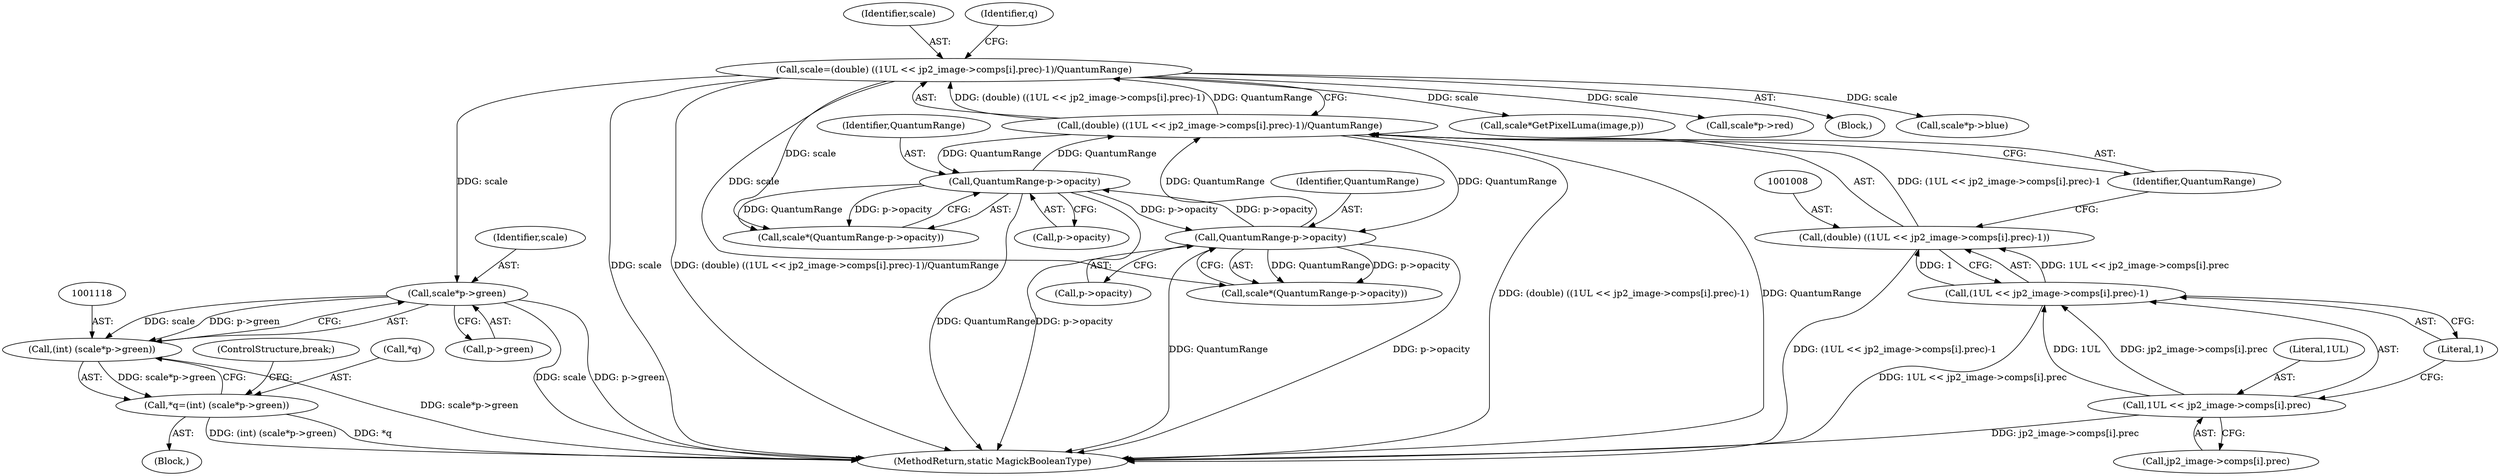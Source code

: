 digraph "0_ImageMagick_3d5ac8c20846871f1eb3068b65f93da7cd33bfd0_0@pointer" {
"1001119" [label="(Call,scale*p->green)"];
"1001004" [label="(Call,scale=(double) ((1UL << jp2_image->comps[i].prec)-1)/QuantumRange)"];
"1001006" [label="(Call,(double) ((1UL << jp2_image->comps[i].prec)-1)/QuantumRange)"];
"1001007" [label="(Call,(double) ((1UL << jp2_image->comps[i].prec)-1))"];
"1001009" [label="(Call,(1UL << jp2_image->comps[i].prec)-1)"];
"1001010" [label="(Call,1UL << jp2_image->comps[i].prec)"];
"1001108" [label="(Call,QuantumRange-p->opacity)"];
"1001147" [label="(Call,QuantumRange-p->opacity)"];
"1001117" [label="(Call,(int) (scale*p->green))"];
"1001114" [label="(Call,*q=(int) (scale*p->green))"];
"1001119" [label="(Call,scale*p->green)"];
"1001007" [label="(Call,(double) ((1UL << jp2_image->comps[i].prec)-1))"];
"1001011" [label="(Literal,1UL)"];
"1001077" [label="(Call,scale*GetPixelLuma(image,p))"];
"1001009" [label="(Call,(1UL << jp2_image->comps[i].prec)-1)"];
"1001004" [label="(Call,scale=(double) ((1UL << jp2_image->comps[i].prec)-1)/QuantumRange)"];
"1001005" [label="(Identifier,scale)"];
"1001145" [label="(Call,scale*(QuantumRange-p->opacity))"];
"1001110" [label="(Call,p->opacity)"];
"1001020" [label="(Identifier,QuantumRange)"];
"1001147" [label="(Call,QuantumRange-p->opacity)"];
"1001114" [label="(Call,*q=(int) (scale*p->green))"];
"1001088" [label="(Call,scale*p->red)"];
"1001297" [label="(MethodReturn,static MagickBooleanType)"];
"1001001" [label="(Block,)"];
"1001124" [label="(ControlStructure,break;)"];
"1001019" [label="(Literal,1)"];
"1001010" [label="(Call,1UL << jp2_image->comps[i].prec)"];
"1001121" [label="(Call,p->green)"];
"1001012" [label="(Call,jp2_image->comps[i].prec)"];
"1001117" [label="(Call,(int) (scale*p->green))"];
"1001095" [label="(Block,)"];
"1001108" [label="(Call,QuantumRange-p->opacity)"];
"1001022" [label="(Identifier,q)"];
"1001120" [label="(Identifier,scale)"];
"1001106" [label="(Call,scale*(QuantumRange-p->opacity))"];
"1001132" [label="(Call,scale*p->blue)"];
"1001006" [label="(Call,(double) ((1UL << jp2_image->comps[i].prec)-1)/QuantumRange)"];
"1001109" [label="(Identifier,QuantumRange)"];
"1001149" [label="(Call,p->opacity)"];
"1001115" [label="(Call,*q)"];
"1001148" [label="(Identifier,QuantumRange)"];
"1001119" -> "1001117"  [label="AST: "];
"1001119" -> "1001121"  [label="CFG: "];
"1001120" -> "1001119"  [label="AST: "];
"1001121" -> "1001119"  [label="AST: "];
"1001117" -> "1001119"  [label="CFG: "];
"1001119" -> "1001297"  [label="DDG: p->green"];
"1001119" -> "1001297"  [label="DDG: scale"];
"1001119" -> "1001117"  [label="DDG: scale"];
"1001119" -> "1001117"  [label="DDG: p->green"];
"1001004" -> "1001119"  [label="DDG: scale"];
"1001004" -> "1001001"  [label="AST: "];
"1001004" -> "1001006"  [label="CFG: "];
"1001005" -> "1001004"  [label="AST: "];
"1001006" -> "1001004"  [label="AST: "];
"1001022" -> "1001004"  [label="CFG: "];
"1001004" -> "1001297"  [label="DDG: scale"];
"1001004" -> "1001297"  [label="DDG: (double) ((1UL << jp2_image->comps[i].prec)-1)/QuantumRange"];
"1001006" -> "1001004"  [label="DDG: (double) ((1UL << jp2_image->comps[i].prec)-1)"];
"1001006" -> "1001004"  [label="DDG: QuantumRange"];
"1001004" -> "1001077"  [label="DDG: scale"];
"1001004" -> "1001088"  [label="DDG: scale"];
"1001004" -> "1001106"  [label="DDG: scale"];
"1001004" -> "1001132"  [label="DDG: scale"];
"1001004" -> "1001145"  [label="DDG: scale"];
"1001006" -> "1001020"  [label="CFG: "];
"1001007" -> "1001006"  [label="AST: "];
"1001020" -> "1001006"  [label="AST: "];
"1001006" -> "1001297"  [label="DDG: (double) ((1UL << jp2_image->comps[i].prec)-1)"];
"1001006" -> "1001297"  [label="DDG: QuantumRange"];
"1001007" -> "1001006"  [label="DDG: (1UL << jp2_image->comps[i].prec)-1"];
"1001108" -> "1001006"  [label="DDG: QuantumRange"];
"1001147" -> "1001006"  [label="DDG: QuantumRange"];
"1001006" -> "1001108"  [label="DDG: QuantumRange"];
"1001006" -> "1001147"  [label="DDG: QuantumRange"];
"1001007" -> "1001009"  [label="CFG: "];
"1001008" -> "1001007"  [label="AST: "];
"1001009" -> "1001007"  [label="AST: "];
"1001020" -> "1001007"  [label="CFG: "];
"1001007" -> "1001297"  [label="DDG: (1UL << jp2_image->comps[i].prec)-1"];
"1001009" -> "1001007"  [label="DDG: 1UL << jp2_image->comps[i].prec"];
"1001009" -> "1001007"  [label="DDG: 1"];
"1001009" -> "1001019"  [label="CFG: "];
"1001010" -> "1001009"  [label="AST: "];
"1001019" -> "1001009"  [label="AST: "];
"1001009" -> "1001297"  [label="DDG: 1UL << jp2_image->comps[i].prec"];
"1001010" -> "1001009"  [label="DDG: 1UL"];
"1001010" -> "1001009"  [label="DDG: jp2_image->comps[i].prec"];
"1001010" -> "1001012"  [label="CFG: "];
"1001011" -> "1001010"  [label="AST: "];
"1001012" -> "1001010"  [label="AST: "];
"1001019" -> "1001010"  [label="CFG: "];
"1001010" -> "1001297"  [label="DDG: jp2_image->comps[i].prec"];
"1001108" -> "1001106"  [label="AST: "];
"1001108" -> "1001110"  [label="CFG: "];
"1001109" -> "1001108"  [label="AST: "];
"1001110" -> "1001108"  [label="AST: "];
"1001106" -> "1001108"  [label="CFG: "];
"1001108" -> "1001297"  [label="DDG: QuantumRange"];
"1001108" -> "1001297"  [label="DDG: p->opacity"];
"1001108" -> "1001106"  [label="DDG: QuantumRange"];
"1001108" -> "1001106"  [label="DDG: p->opacity"];
"1001147" -> "1001108"  [label="DDG: p->opacity"];
"1001108" -> "1001147"  [label="DDG: p->opacity"];
"1001147" -> "1001145"  [label="AST: "];
"1001147" -> "1001149"  [label="CFG: "];
"1001148" -> "1001147"  [label="AST: "];
"1001149" -> "1001147"  [label="AST: "];
"1001145" -> "1001147"  [label="CFG: "];
"1001147" -> "1001297"  [label="DDG: QuantumRange"];
"1001147" -> "1001297"  [label="DDG: p->opacity"];
"1001147" -> "1001145"  [label="DDG: QuantumRange"];
"1001147" -> "1001145"  [label="DDG: p->opacity"];
"1001117" -> "1001114"  [label="AST: "];
"1001118" -> "1001117"  [label="AST: "];
"1001114" -> "1001117"  [label="CFG: "];
"1001117" -> "1001297"  [label="DDG: scale*p->green"];
"1001117" -> "1001114"  [label="DDG: scale*p->green"];
"1001114" -> "1001095"  [label="AST: "];
"1001115" -> "1001114"  [label="AST: "];
"1001124" -> "1001114"  [label="CFG: "];
"1001114" -> "1001297"  [label="DDG: *q"];
"1001114" -> "1001297"  [label="DDG: (int) (scale*p->green)"];
}
